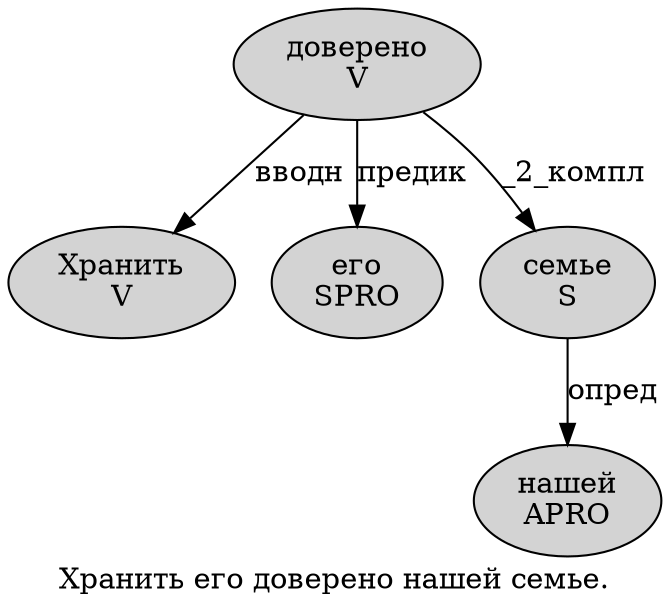 digraph SENTENCE_323 {
	graph [label="Хранить его доверено нашей семье."]
	node [style=filled]
		0 [label="Хранить
V" color="" fillcolor=lightgray penwidth=1 shape=ellipse]
		1 [label="его
SPRO" color="" fillcolor=lightgray penwidth=1 shape=ellipse]
		2 [label="доверено
V" color="" fillcolor=lightgray penwidth=1 shape=ellipse]
		3 [label="нашей
APRO" color="" fillcolor=lightgray penwidth=1 shape=ellipse]
		4 [label="семье
S" color="" fillcolor=lightgray penwidth=1 shape=ellipse]
			2 -> 0 [label="вводн"]
			2 -> 1 [label="предик"]
			2 -> 4 [label="_2_компл"]
			4 -> 3 [label="опред"]
}